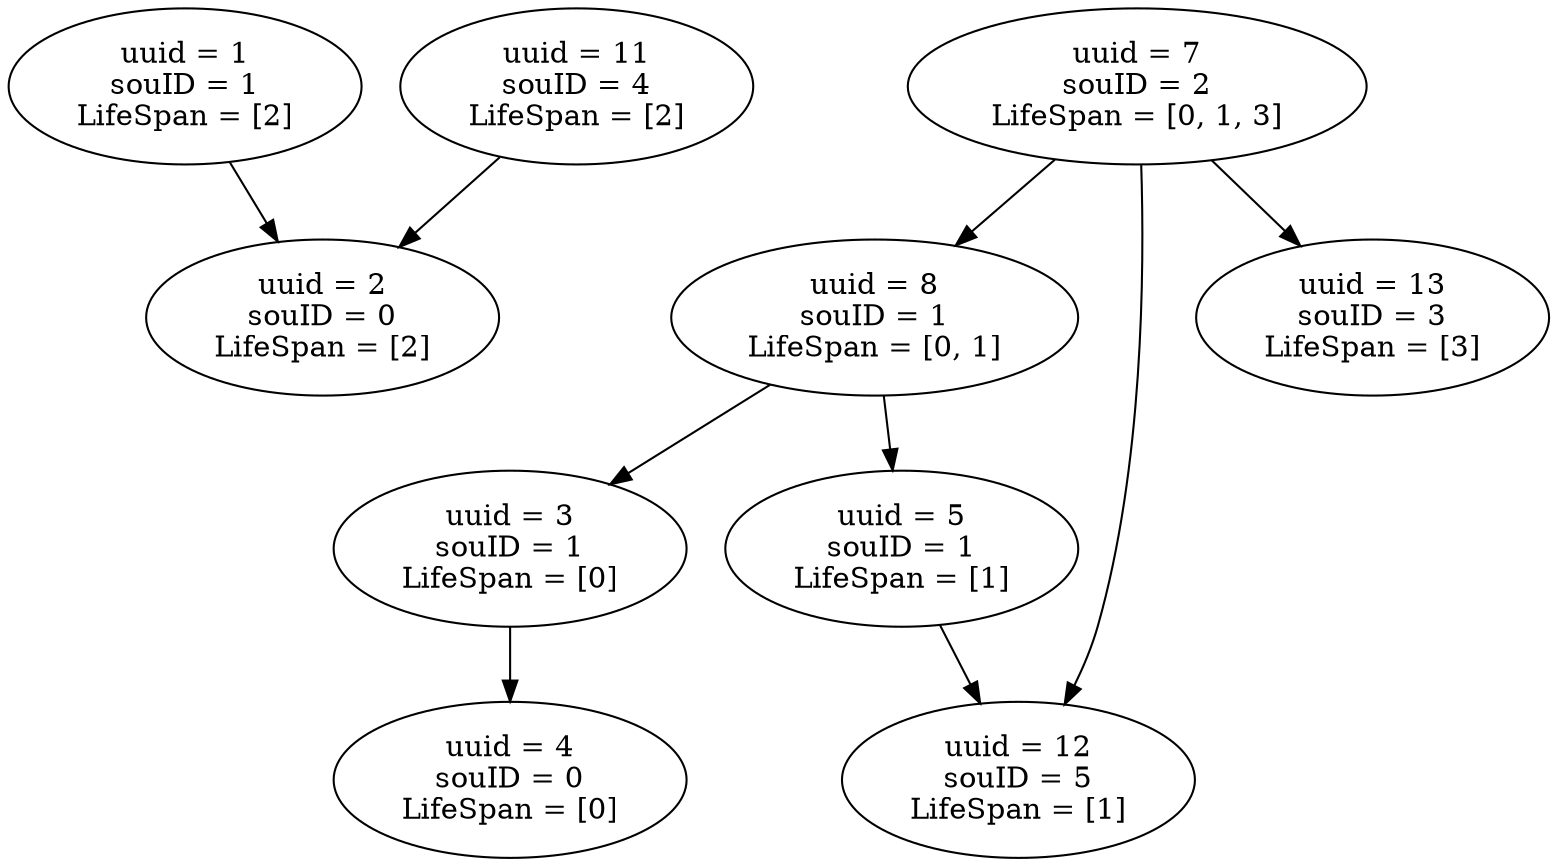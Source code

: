 // IindexGraph
digraph {
	1 [label="uuid = 1
souID = 1
LifeSpan = [2]"]
	2 [label="uuid = 2
souID = 0
LifeSpan = [2]"]
	3 [label="uuid = 3
souID = 1
LifeSpan = [0]"]
	4 [label="uuid = 4
souID = 0
LifeSpan = [0]"]
	5 [label="uuid = 5
souID = 1
LifeSpan = [1]"]
	7 [label="uuid = 7
souID = 2
LifeSpan = [0, 1, 3]"]
	8 [label="uuid = 8
souID = 1
LifeSpan = [0, 1]"]
	11 [label="uuid = 11
souID = 4
LifeSpan = [2]"]
	12 [label="uuid = 12
souID = 5
LifeSpan = [1]"]
	13 [label="uuid = 13
souID = 3
LifeSpan = [3]"]
	1 -> 2
	3 -> 4
	5 -> 12
	7 -> 8
	7 -> 12
	7 -> 13
	8 -> 3
	8 -> 5
	11 -> 2
}
